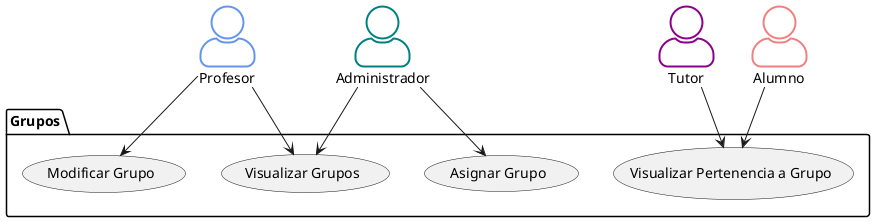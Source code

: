 @startuml grupos
skinparam actorStyle awesome
actor Profesor #transparent;line:cornflowerblue;line.bold;text:black
actor Alumno #transparent;line:lightcoral;line.bold;text:black
actor Administrador #transparent;line:teal;line.bold;text:black
actor Tutor #transparent;line:darkmagenta;line.bold;text:black

package Grupos {
  usecase "Asignar Grupo" as CU4
  usecase "Visualizar Grupos" as CU5
  usecase "Visualizar Pertenencia a Grupo" as CU6
  usecase "Modificar Grupo" as CU7
}

Profesor --> CU5
Profesor --> CU7
Alumno --> CU6
Tutor --> CU6
Administrador --> CU4
Administrador --> CU5
@enduml